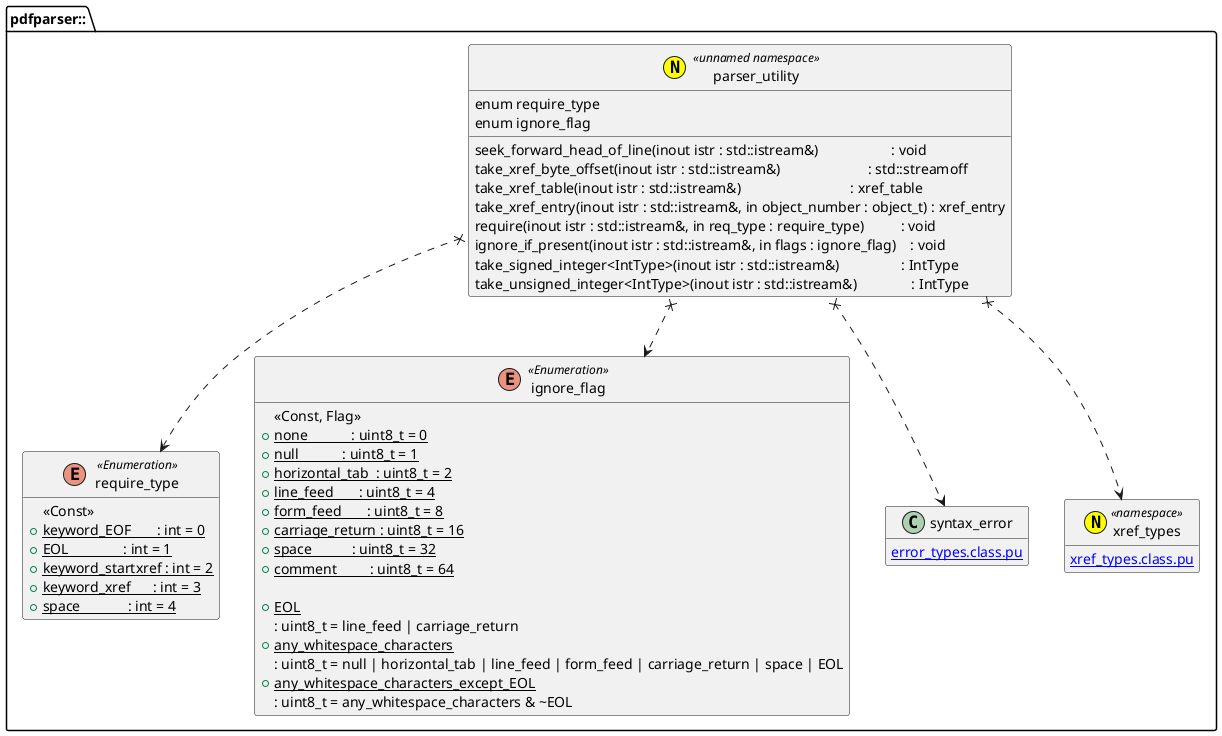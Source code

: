 @startuml parser_utility
hide empty members
namespace pdfparser:: {
enum require_type <<Enumeration>> {
	<<Const>>
	+{static} keyword_EOF       : int = 0
	+{static} EOL               : int = 1
	+{static} keyword_startxref : int = 2
	+{static} keyword_xref      : int = 3
	+{static} space             : int = 4
}
enum ignore_flag <<Enumeration>> {
	<<Const, Flag>>
	+{static} none            : uint8_t = 0
	+{static} null            : uint8_t = 1
	+{static} horizontal_tab  : uint8_t = 2
	+{static} line_feed       : uint8_t = 4
	+{static} form_feed       : uint8_t = 8
	+{static} carriage_return : uint8_t = 16
	+{static} space           : uint8_t = 32
	+{static} comment         : uint8_t = 64

	+{static} EOL
	 : uint8_t = line_feed | carriage_return
	+{static} any_whitespace_characters
	 : uint8_t = null | horizontal_tab | line_feed | form_feed | carriage_return | space | EOL
	+{static} any_whitespace_characters_except_EOL
	 : uint8_t = any_whitespace_characters & ~EOL
}
annotation parser_utility <<(N, yellow) unnamed namespace>> {
	enum require_type
	enum ignore_flag
	seek_forward_head_of_line(inout istr : std::istream&)                    : void
	take_xref_byte_offset(inout istr : std::istream&)                        : std::streamoff
	take_xref_table(inout istr : std::istream&)                              : xref_table
	take_xref_entry(inout istr : std::istream&, in object_number : object_t) : xref_entry
	require(inout istr : std::istream&, in req_type : require_type)          : void
	ignore_if_present(inout istr : std::istream&, in flags : ignore_flag)    : void
	take_signed_integer<IntType>(inout istr : std::istream&)                 : IntType
	take_unsigned_integer<IntType>(inout istr : std::istream&)               : IntType
}
parser_utility x..> require_type
parser_utility x..> ignore_flag
parser_utility x..> syntax_error
parser_utility x..> xref_types

class syntax_error {
	[[error_types.class.pu]]
}
annotation xref_types <<(N, yellow) namespace>> {
	[[xref_types.class.pu]]
}
}
@enduml
